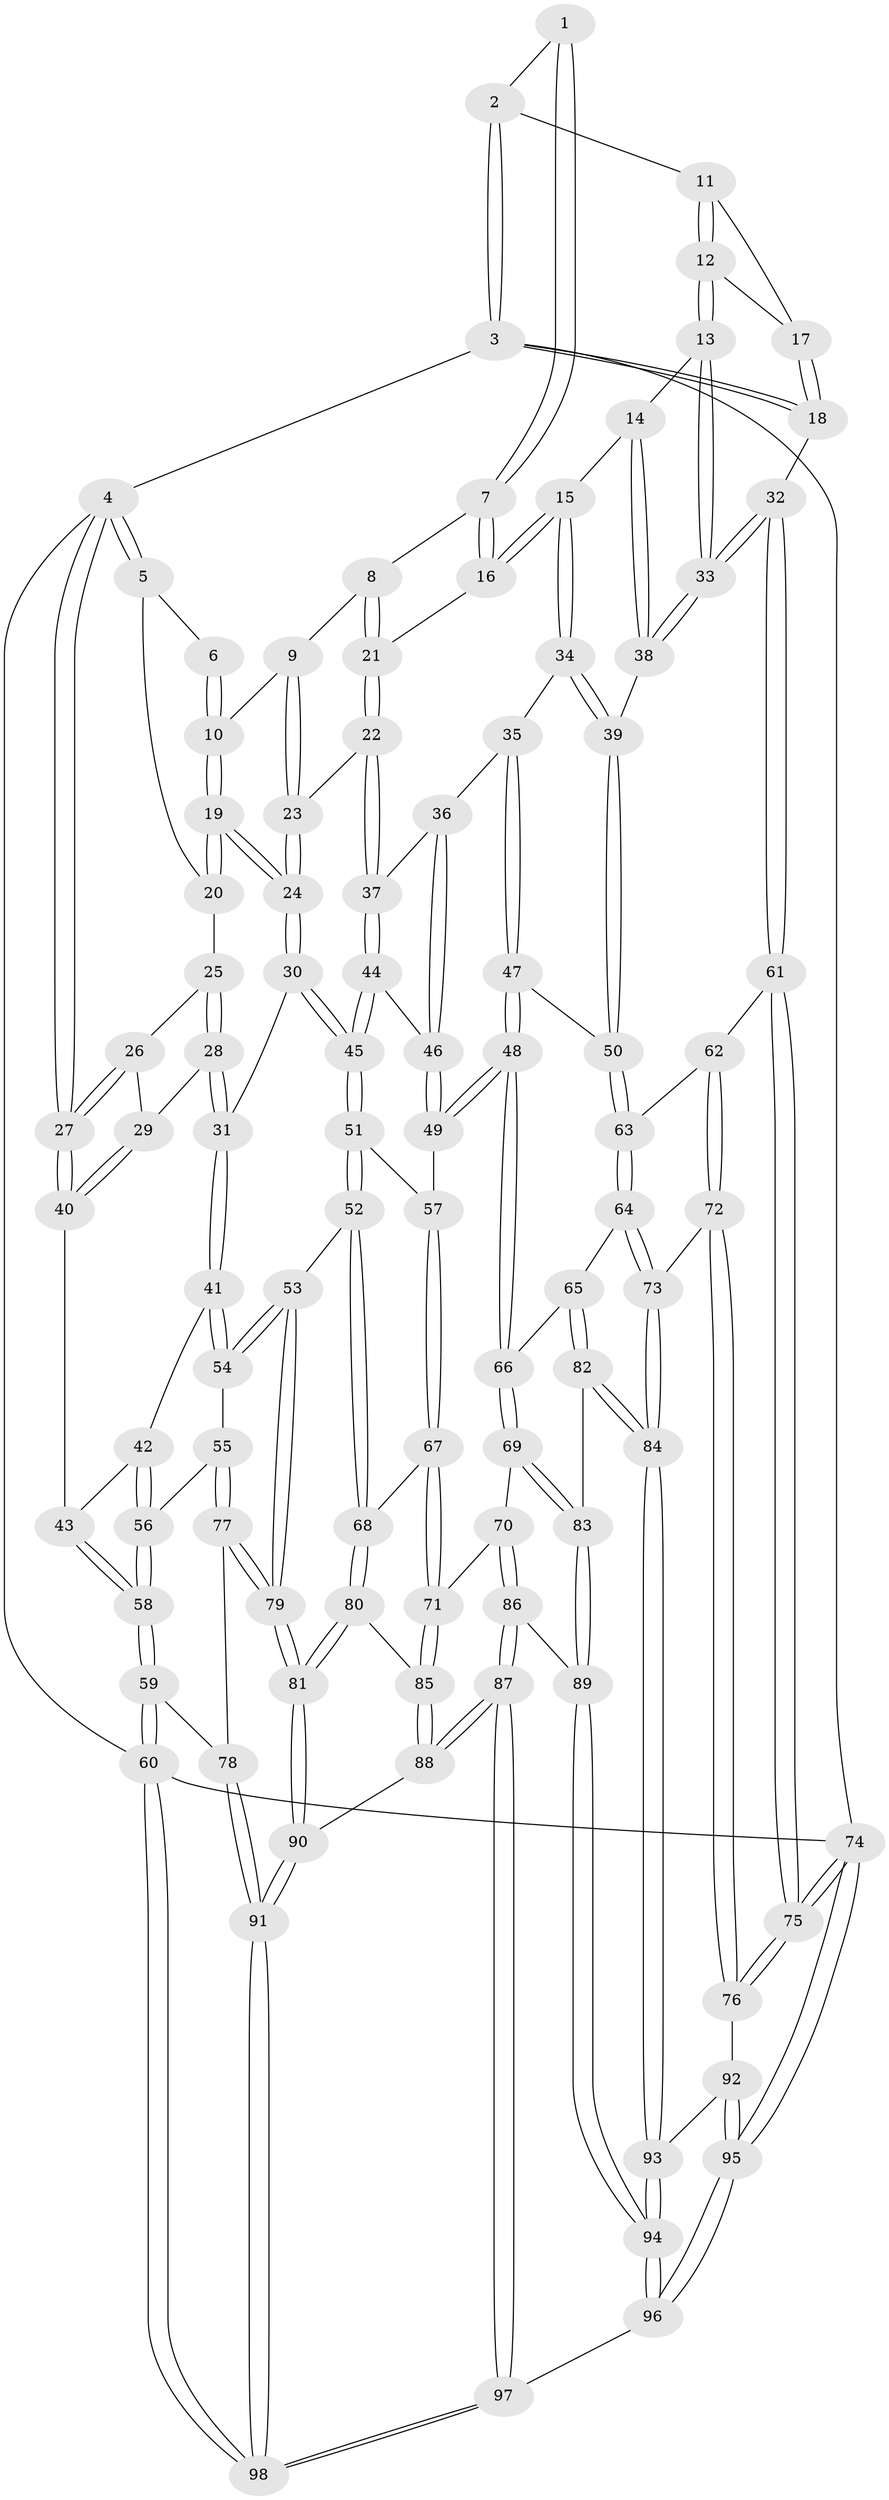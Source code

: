 // Generated by graph-tools (version 1.1) at 2025/38/03/09/25 02:38:26]
// undirected, 98 vertices, 242 edges
graph export_dot {
graph [start="1"]
  node [color=gray90,style=filled];
  1 [pos="+0.6537498810348322+0"];
  2 [pos="+0.8094364701583511+0"];
  3 [pos="+1+0"];
  4 [pos="+0+0"];
  5 [pos="+0+0"];
  6 [pos="+0.36726212692634613+0"];
  7 [pos="+0.6255248100151721+0.0036872067340391395"];
  8 [pos="+0.47727496359405974+0.1189545346007633"];
  9 [pos="+0.454155098688946+0.12539072774888152"];
  10 [pos="+0.31832768163595393+0.055655458052831536"];
  11 [pos="+0.859874194309382+0.009195588565361698"];
  12 [pos="+0.8662588196629321+0.1728574976558994"];
  13 [pos="+0.8599220591339762+0.188534466602049"];
  14 [pos="+0.8445480407869802+0.2041751013589745"];
  15 [pos="+0.683755229446725+0.20831847608285584"];
  16 [pos="+0.6466589366220162+0.16730502764286223"];
  17 [pos="+1+0.15241677981674276"];
  18 [pos="+1+0.19370368906828447"];
  19 [pos="+0.27699515078147585+0.11984200332629269"];
  20 [pos="+0.16695347896607873+0.10332301746176924"];
  21 [pos="+0.5333661629671987+0.23196302405837968"];
  22 [pos="+0.4742400459494225+0.29270721776294184"];
  23 [pos="+0.41403913402384573+0.28533739969294064"];
  24 [pos="+0.3047994022003077+0.3052077126021146"];
  25 [pos="+0.11058458362781998+0.14714983166719875"];
  26 [pos="+0.10108074073878494+0.14647745309740662"];
  27 [pos="+0+0"];
  28 [pos="+0.1257725884113053+0.26508477368161526"];
  29 [pos="+0+0.21382394135870245"];
  30 [pos="+0.2815513926356813+0.3363556527257732"];
  31 [pos="+0.20164367753766535+0.3584313563448057"];
  32 [pos="+1+0.3933720945201351"];
  33 [pos="+1+0.3919756960921873"];
  34 [pos="+0.6798997870185323+0.3309697096205686"];
  35 [pos="+0.6132669142342458+0.37521433472392796"];
  36 [pos="+0.5609732288801041+0.36499023577655193"];
  37 [pos="+0.5168485648967182+0.3396661976184534"];
  38 [pos="+0.8551489789931792+0.4214470959587029"];
  39 [pos="+0.848458012634709+0.42605218503206693"];
  40 [pos="+0+0.2274844239295487"];
  41 [pos="+0.17895549049340598+0.3785830749619467"];
  42 [pos="+0.16291721185265512+0.38452999841158736"];
  43 [pos="+0+0.2669190399417939"];
  44 [pos="+0.4731576045521958+0.43329200178364047"];
  45 [pos="+0.34645021395420733+0.45203441053893134"];
  46 [pos="+0.5130839508211829+0.4930660100382498"];
  47 [pos="+0.6329694349463333+0.4940427253813126"];
  48 [pos="+0.583818573826329+0.5633184636296491"];
  49 [pos="+0.518058200666639+0.5422563849391625"];
  50 [pos="+0.8221698854877844+0.4845198226708661"];
  51 [pos="+0.36936412893367426+0.5348180944120347"];
  52 [pos="+0.2631214902953024+0.6310530083845535"];
  53 [pos="+0.2605160133780305+0.6315893054140299"];
  54 [pos="+0.20684798104188756+0.6167969755121874"];
  55 [pos="+0.14268343270999576+0.63673367683745"];
  56 [pos="+0+0.5697188657857067"];
  57 [pos="+0.42748569184332064+0.5620070738808873"];
  58 [pos="+0+0.6020721101981339"];
  59 [pos="+0+0.7283517491930283"];
  60 [pos="+0+1"];
  61 [pos="+1+0.4275329113211685"];
  62 [pos="+0.9305296064627391+0.6102436256242738"];
  63 [pos="+0.8232190653895876+0.5663064702593665"];
  64 [pos="+0.7745346524135411+0.6509023645813595"];
  65 [pos="+0.7413439188559684+0.6660404797561333"];
  66 [pos="+0.6210742666582405+0.6474516546509873"];
  67 [pos="+0.44294569869947054+0.715307052733862"];
  68 [pos="+0.3607171952798898+0.7155683189213494"];
  69 [pos="+0.5782807790949398+0.7043541326644739"];
  70 [pos="+0.5258337181910675+0.7505442795069617"];
  71 [pos="+0.48267285227801654+0.7506125836318162"];
  72 [pos="+1+0.7540769671924329"];
  73 [pos="+0.8719503195506664+0.7430736828088944"];
  74 [pos="+1+1"];
  75 [pos="+1+0.8184508986546336"];
  76 [pos="+1+0.7576744249931912"];
  77 [pos="+0.12649649085119619+0.7654822971656493"];
  78 [pos="+0.07885510697768898+0.7889416093835163"];
  79 [pos="+0.23693910738390378+0.8204126219323646"];
  80 [pos="+0.295741477131716+0.8271539986259593"];
  81 [pos="+0.25244031958008734+0.8431084744420116"];
  82 [pos="+0.7339248545539544+0.7416708091393248"];
  83 [pos="+0.6943594238434246+0.8236917238319296"];
  84 [pos="+0.8223741141785041+0.8387696174159025"];
  85 [pos="+0.42065144686593636+0.8451256326502917"];
  86 [pos="+0.5836564669740139+0.8592785561254406"];
  87 [pos="+0.45895931424179487+0.9868838268114152"];
  88 [pos="+0.4437279369308072+0.9501345818989635"];
  89 [pos="+0.6844977547401192+0.89352804746653"];
  90 [pos="+0.2470793189044967+0.8683014958226408"];
  91 [pos="+0.13121767441823604+1"];
  92 [pos="+0.9215978868770772+0.8430720428293578"];
  93 [pos="+0.8196676437459888+0.866961248545556"];
  94 [pos="+0.7583988028564349+0.9923412421470506"];
  95 [pos="+0.9113642508589718+1"];
  96 [pos="+0.8070915945974397+1"];
  97 [pos="+0.446664863871484+1"];
  98 [pos="+0.10487830210006682+1"];
  1 -- 2;
  1 -- 7;
  1 -- 7;
  2 -- 3;
  2 -- 3;
  2 -- 11;
  3 -- 4;
  3 -- 18;
  3 -- 18;
  3 -- 74;
  4 -- 5;
  4 -- 5;
  4 -- 27;
  4 -- 27;
  4 -- 60;
  5 -- 6;
  5 -- 20;
  6 -- 10;
  6 -- 10;
  7 -- 8;
  7 -- 16;
  7 -- 16;
  8 -- 9;
  8 -- 21;
  8 -- 21;
  9 -- 10;
  9 -- 23;
  9 -- 23;
  10 -- 19;
  10 -- 19;
  11 -- 12;
  11 -- 12;
  11 -- 17;
  12 -- 13;
  12 -- 13;
  12 -- 17;
  13 -- 14;
  13 -- 33;
  13 -- 33;
  14 -- 15;
  14 -- 38;
  14 -- 38;
  15 -- 16;
  15 -- 16;
  15 -- 34;
  15 -- 34;
  16 -- 21;
  17 -- 18;
  17 -- 18;
  18 -- 32;
  19 -- 20;
  19 -- 20;
  19 -- 24;
  19 -- 24;
  20 -- 25;
  21 -- 22;
  21 -- 22;
  22 -- 23;
  22 -- 37;
  22 -- 37;
  23 -- 24;
  23 -- 24;
  24 -- 30;
  24 -- 30;
  25 -- 26;
  25 -- 28;
  25 -- 28;
  26 -- 27;
  26 -- 27;
  26 -- 29;
  27 -- 40;
  27 -- 40;
  28 -- 29;
  28 -- 31;
  28 -- 31;
  29 -- 40;
  29 -- 40;
  30 -- 31;
  30 -- 45;
  30 -- 45;
  31 -- 41;
  31 -- 41;
  32 -- 33;
  32 -- 33;
  32 -- 61;
  32 -- 61;
  33 -- 38;
  33 -- 38;
  34 -- 35;
  34 -- 39;
  34 -- 39;
  35 -- 36;
  35 -- 47;
  35 -- 47;
  36 -- 37;
  36 -- 46;
  36 -- 46;
  37 -- 44;
  37 -- 44;
  38 -- 39;
  39 -- 50;
  39 -- 50;
  40 -- 43;
  41 -- 42;
  41 -- 54;
  41 -- 54;
  42 -- 43;
  42 -- 56;
  42 -- 56;
  43 -- 58;
  43 -- 58;
  44 -- 45;
  44 -- 45;
  44 -- 46;
  45 -- 51;
  45 -- 51;
  46 -- 49;
  46 -- 49;
  47 -- 48;
  47 -- 48;
  47 -- 50;
  48 -- 49;
  48 -- 49;
  48 -- 66;
  48 -- 66;
  49 -- 57;
  50 -- 63;
  50 -- 63;
  51 -- 52;
  51 -- 52;
  51 -- 57;
  52 -- 53;
  52 -- 68;
  52 -- 68;
  53 -- 54;
  53 -- 54;
  53 -- 79;
  53 -- 79;
  54 -- 55;
  55 -- 56;
  55 -- 77;
  55 -- 77;
  56 -- 58;
  56 -- 58;
  57 -- 67;
  57 -- 67;
  58 -- 59;
  58 -- 59;
  59 -- 60;
  59 -- 60;
  59 -- 78;
  60 -- 98;
  60 -- 98;
  60 -- 74;
  61 -- 62;
  61 -- 75;
  61 -- 75;
  62 -- 63;
  62 -- 72;
  62 -- 72;
  63 -- 64;
  63 -- 64;
  64 -- 65;
  64 -- 73;
  64 -- 73;
  65 -- 66;
  65 -- 82;
  65 -- 82;
  66 -- 69;
  66 -- 69;
  67 -- 68;
  67 -- 71;
  67 -- 71;
  68 -- 80;
  68 -- 80;
  69 -- 70;
  69 -- 83;
  69 -- 83;
  70 -- 71;
  70 -- 86;
  70 -- 86;
  71 -- 85;
  71 -- 85;
  72 -- 73;
  72 -- 76;
  72 -- 76;
  73 -- 84;
  73 -- 84;
  74 -- 75;
  74 -- 75;
  74 -- 95;
  74 -- 95;
  75 -- 76;
  75 -- 76;
  76 -- 92;
  77 -- 78;
  77 -- 79;
  77 -- 79;
  78 -- 91;
  78 -- 91;
  79 -- 81;
  79 -- 81;
  80 -- 81;
  80 -- 81;
  80 -- 85;
  81 -- 90;
  81 -- 90;
  82 -- 83;
  82 -- 84;
  82 -- 84;
  83 -- 89;
  83 -- 89;
  84 -- 93;
  84 -- 93;
  85 -- 88;
  85 -- 88;
  86 -- 87;
  86 -- 87;
  86 -- 89;
  87 -- 88;
  87 -- 88;
  87 -- 97;
  87 -- 97;
  88 -- 90;
  89 -- 94;
  89 -- 94;
  90 -- 91;
  90 -- 91;
  91 -- 98;
  91 -- 98;
  92 -- 93;
  92 -- 95;
  92 -- 95;
  93 -- 94;
  93 -- 94;
  94 -- 96;
  94 -- 96;
  95 -- 96;
  95 -- 96;
  96 -- 97;
  97 -- 98;
  97 -- 98;
}
